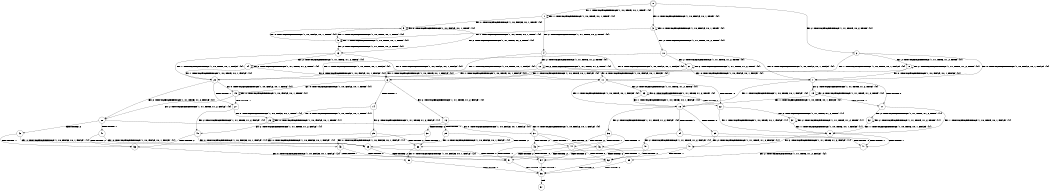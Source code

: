 digraph BCG {
size = "7, 10.5";
center = TRUE;
node [shape = circle];
0 [peripheries = 2];
0 -> 1 [label = "EX !1 !ATOMIC_EXCH_BRANCH (1, +0, TRUE, +0, 1, TRUE) !{0}"];
0 -> 2 [label = "EX !2 !ATOMIC_EXCH_BRANCH (1, +1, TRUE, +0, 2, TRUE) !{0}"];
0 -> 3 [label = "EX !0 !ATOMIC_EXCH_BRANCH (1, +0, FALSE, +0, 1, TRUE) !{0}"];
1 -> 4 [label = "EX !2 !ATOMIC_EXCH_BRANCH (1, +1, TRUE, +0, 2, TRUE) !{0}"];
1 -> 5 [label = "EX !0 !ATOMIC_EXCH_BRANCH (1, +0, FALSE, +0, 1, TRUE) !{0}"];
1 -> 1 [label = "EX !1 !ATOMIC_EXCH_BRANCH (1, +0, TRUE, +0, 1, TRUE) !{0}"];
2 -> 6 [label = "EX !1 !ATOMIC_EXCH_BRANCH (1, +0, TRUE, +0, 1, FALSE) !{0}"];
2 -> 7 [label = "EX !0 !ATOMIC_EXCH_BRANCH (1, +0, FALSE, +0, 1, FALSE) !{0}"];
2 -> 8 [label = "EX !2 !ATOMIC_EXCH_BRANCH (1, +1, TRUE, +1, 2, TRUE) !{0}"];
3 -> 9 [label = "EX !1 !ATOMIC_EXCH_BRANCH (1, +0, TRUE, +0, 1, TRUE) !{0}"];
3 -> 10 [label = "EX !2 !ATOMIC_EXCH_BRANCH (1, +1, TRUE, +0, 2, TRUE) !{0}"];
3 -> 3 [label = "EX !0 !ATOMIC_EXCH_BRANCH (1, +0, FALSE, +0, 1, TRUE) !{0}"];
4 -> 11 [label = "EX !0 !ATOMIC_EXCH_BRANCH (1, +0, FALSE, +0, 1, FALSE) !{0}"];
4 -> 12 [label = "EX !2 !ATOMIC_EXCH_BRANCH (1, +1, TRUE, +1, 2, TRUE) !{0}"];
4 -> 6 [label = "EX !1 !ATOMIC_EXCH_BRANCH (1, +0, TRUE, +0, 1, FALSE) !{0}"];
5 -> 13 [label = "EX !2 !ATOMIC_EXCH_BRANCH (1, +1, TRUE, +0, 2, TRUE) !{0}"];
5 -> 9 [label = "EX !1 !ATOMIC_EXCH_BRANCH (1, +0, TRUE, +0, 1, TRUE) !{0}"];
5 -> 5 [label = "EX !0 !ATOMIC_EXCH_BRANCH (1, +0, FALSE, +0, 1, TRUE) !{0}"];
6 -> 14 [label = "TERMINATE !1"];
6 -> 15 [label = "EX !0 !ATOMIC_EXCH_BRANCH (1, +0, FALSE, +0, 1, TRUE) !{0}"];
6 -> 16 [label = "EX !2 !ATOMIC_EXCH_BRANCH (1, +1, TRUE, +1, 2, FALSE) !{0}"];
7 -> 17 [label = "TERMINATE !0"];
7 -> 18 [label = "EX !1 !ATOMIC_EXCH_BRANCH (1, +0, TRUE, +0, 1, FALSE) !{0}"];
7 -> 19 [label = "EX !2 !ATOMIC_EXCH_BRANCH (1, +1, TRUE, +1, 2, TRUE) !{0}"];
8 -> 6 [label = "EX !1 !ATOMIC_EXCH_BRANCH (1, +0, TRUE, +0, 1, FALSE) !{0}"];
8 -> 7 [label = "EX !0 !ATOMIC_EXCH_BRANCH (1, +0, FALSE, +0, 1, FALSE) !{0}"];
8 -> 8 [label = "EX !2 !ATOMIC_EXCH_BRANCH (1, +1, TRUE, +1, 2, TRUE) !{0}"];
9 -> 13 [label = "EX !2 !ATOMIC_EXCH_BRANCH (1, +1, TRUE, +0, 2, TRUE) !{0}"];
9 -> 9 [label = "EX !1 !ATOMIC_EXCH_BRANCH (1, +0, TRUE, +0, 1, TRUE) !{0}"];
9 -> 5 [label = "EX !0 !ATOMIC_EXCH_BRANCH (1, +0, FALSE, +0, 1, TRUE) !{0}"];
10 -> 20 [label = "EX !1 !ATOMIC_EXCH_BRANCH (1, +0, TRUE, +0, 1, FALSE) !{0}"];
10 -> 21 [label = "EX !2 !ATOMIC_EXCH_BRANCH (1, +1, TRUE, +1, 2, TRUE) !{0}"];
10 -> 7 [label = "EX !0 !ATOMIC_EXCH_BRANCH (1, +0, FALSE, +0, 1, FALSE) !{0}"];
11 -> 22 [label = "TERMINATE !0"];
11 -> 23 [label = "EX !2 !ATOMIC_EXCH_BRANCH (1, +1, TRUE, +1, 2, TRUE) !{0}"];
11 -> 18 [label = "EX !1 !ATOMIC_EXCH_BRANCH (1, +0, TRUE, +0, 1, FALSE) !{0}"];
12 -> 11 [label = "EX !0 !ATOMIC_EXCH_BRANCH (1, +0, FALSE, +0, 1, FALSE) !{0}"];
12 -> 12 [label = "EX !2 !ATOMIC_EXCH_BRANCH (1, +1, TRUE, +1, 2, TRUE) !{0}"];
12 -> 6 [label = "EX !1 !ATOMIC_EXCH_BRANCH (1, +0, TRUE, +0, 1, FALSE) !{0}"];
13 -> 24 [label = "EX !2 !ATOMIC_EXCH_BRANCH (1, +1, TRUE, +1, 2, TRUE) !{0}"];
13 -> 20 [label = "EX !1 !ATOMIC_EXCH_BRANCH (1, +0, TRUE, +0, 1, FALSE) !{0}"];
13 -> 11 [label = "EX !0 !ATOMIC_EXCH_BRANCH (1, +0, FALSE, +0, 1, FALSE) !{0}"];
14 -> 25 [label = "EX !2 !ATOMIC_EXCH_BRANCH (1, +1, TRUE, +1, 2, FALSE) !{1}"];
14 -> 26 [label = "EX !0 !ATOMIC_EXCH_BRANCH (1, +0, FALSE, +0, 1, TRUE) !{1}"];
15 -> 27 [label = "TERMINATE !1"];
15 -> 28 [label = "EX !2 !ATOMIC_EXCH_BRANCH (1, +1, TRUE, +1, 2, FALSE) !{0}"];
15 -> 15 [label = "EX !0 !ATOMIC_EXCH_BRANCH (1, +0, FALSE, +0, 1, TRUE) !{0}"];
16 -> 29 [label = "TERMINATE !1"];
16 -> 30 [label = "TERMINATE !2"];
16 -> 31 [label = "EX !0 !ATOMIC_EXCH_BRANCH (1, +0, FALSE, +0, 1, FALSE) !{0}"];
17 -> 32 [label = "EX !2 !ATOMIC_EXCH_BRANCH (1, +1, TRUE, +1, 2, TRUE) !{1}"];
17 -> 33 [label = "EX !1 !ATOMIC_EXCH_BRANCH (1, +0, TRUE, +0, 1, FALSE) !{1}"];
18 -> 34 [label = "TERMINATE !1"];
18 -> 35 [label = "TERMINATE !0"];
18 -> 36 [label = "EX !2 !ATOMIC_EXCH_BRANCH (1, +1, TRUE, +1, 2, FALSE) !{0}"];
19 -> 17 [label = "TERMINATE !0"];
19 -> 18 [label = "EX !1 !ATOMIC_EXCH_BRANCH (1, +0, TRUE, +0, 1, FALSE) !{0}"];
19 -> 19 [label = "EX !2 !ATOMIC_EXCH_BRANCH (1, +1, TRUE, +1, 2, TRUE) !{0}"];
20 -> 27 [label = "TERMINATE !1"];
20 -> 28 [label = "EX !2 !ATOMIC_EXCH_BRANCH (1, +1, TRUE, +1, 2, FALSE) !{0}"];
20 -> 15 [label = "EX !0 !ATOMIC_EXCH_BRANCH (1, +0, FALSE, +0, 1, TRUE) !{0}"];
21 -> 20 [label = "EX !1 !ATOMIC_EXCH_BRANCH (1, +0, TRUE, +0, 1, FALSE) !{0}"];
21 -> 21 [label = "EX !2 !ATOMIC_EXCH_BRANCH (1, +1, TRUE, +1, 2, TRUE) !{0}"];
21 -> 7 [label = "EX !0 !ATOMIC_EXCH_BRANCH (1, +0, FALSE, +0, 1, FALSE) !{0}"];
22 -> 37 [label = "EX !2 !ATOMIC_EXCH_BRANCH (1, +1, TRUE, +1, 2, TRUE) !{1}"];
22 -> 33 [label = "EX !1 !ATOMIC_EXCH_BRANCH (1, +0, TRUE, +0, 1, FALSE) !{1}"];
23 -> 22 [label = "TERMINATE !0"];
23 -> 23 [label = "EX !2 !ATOMIC_EXCH_BRANCH (1, +1, TRUE, +1, 2, TRUE) !{0}"];
23 -> 18 [label = "EX !1 !ATOMIC_EXCH_BRANCH (1, +0, TRUE, +0, 1, FALSE) !{0}"];
24 -> 24 [label = "EX !2 !ATOMIC_EXCH_BRANCH (1, +1, TRUE, +1, 2, TRUE) !{0}"];
24 -> 20 [label = "EX !1 !ATOMIC_EXCH_BRANCH (1, +0, TRUE, +0, 1, FALSE) !{0}"];
24 -> 11 [label = "EX !0 !ATOMIC_EXCH_BRANCH (1, +0, FALSE, +0, 1, FALSE) !{0}"];
25 -> 38 [label = "TERMINATE !2"];
25 -> 39 [label = "EX !0 !ATOMIC_EXCH_BRANCH (1, +0, FALSE, +0, 1, FALSE) !{1}"];
26 -> 40 [label = "EX !2 !ATOMIC_EXCH_BRANCH (1, +1, TRUE, +1, 2, FALSE) !{1}"];
26 -> 26 [label = "EX !0 !ATOMIC_EXCH_BRANCH (1, +0, FALSE, +0, 1, TRUE) !{1}"];
27 -> 40 [label = "EX !2 !ATOMIC_EXCH_BRANCH (1, +1, TRUE, +1, 2, FALSE) !{1}"];
27 -> 26 [label = "EX !0 !ATOMIC_EXCH_BRANCH (1, +0, FALSE, +0, 1, TRUE) !{1}"];
28 -> 41 [label = "TERMINATE !1"];
28 -> 42 [label = "TERMINATE !2"];
28 -> 31 [label = "EX !0 !ATOMIC_EXCH_BRANCH (1, +0, FALSE, +0, 1, FALSE) !{0}"];
29 -> 38 [label = "TERMINATE !2"];
29 -> 39 [label = "EX !0 !ATOMIC_EXCH_BRANCH (1, +0, FALSE, +0, 1, FALSE) !{1}"];
30 -> 38 [label = "TERMINATE !1"];
30 -> 43 [label = "EX !0 !ATOMIC_EXCH_BRANCH (1, +0, FALSE, +0, 1, FALSE) !{1}"];
31 -> 44 [label = "TERMINATE !1"];
31 -> 45 [label = "TERMINATE !2"];
31 -> 46 [label = "TERMINATE !0"];
32 -> 33 [label = "EX !1 !ATOMIC_EXCH_BRANCH (1, +0, TRUE, +0, 1, FALSE) !{1}"];
32 -> 32 [label = "EX !2 !ATOMIC_EXCH_BRANCH (1, +1, TRUE, +1, 2, TRUE) !{1}"];
33 -> 47 [label = "TERMINATE !1"];
33 -> 48 [label = "EX !2 !ATOMIC_EXCH_BRANCH (1, +1, TRUE, +1, 2, FALSE) !{1}"];
34 -> 49 [label = "EX !2 !ATOMIC_EXCH_BRANCH (1, +1, TRUE, +1, 2, FALSE) !{1}"];
34 -> 47 [label = "TERMINATE !0"];
35 -> 48 [label = "EX !2 !ATOMIC_EXCH_BRANCH (1, +1, TRUE, +1, 2, FALSE) !{1}"];
35 -> 47 [label = "TERMINATE !1"];
36 -> 44 [label = "TERMINATE !1"];
36 -> 45 [label = "TERMINATE !2"];
36 -> 46 [label = "TERMINATE !0"];
37 -> 37 [label = "EX !2 !ATOMIC_EXCH_BRANCH (1, +1, TRUE, +1, 2, TRUE) !{1}"];
37 -> 33 [label = "EX !1 !ATOMIC_EXCH_BRANCH (1, +0, TRUE, +0, 1, FALSE) !{1}"];
38 -> 50 [label = "EX !0 !ATOMIC_EXCH_BRANCH (1, +0, FALSE, +0, 1, FALSE) !{2}"];
39 -> 51 [label = "TERMINATE !2"];
39 -> 52 [label = "TERMINATE !0"];
40 -> 53 [label = "TERMINATE !2"];
40 -> 39 [label = "EX !0 !ATOMIC_EXCH_BRANCH (1, +0, FALSE, +0, 1, FALSE) !{1}"];
41 -> 39 [label = "EX !0 !ATOMIC_EXCH_BRANCH (1, +0, FALSE, +0, 1, FALSE) !{1}"];
41 -> 53 [label = "TERMINATE !2"];
42 -> 43 [label = "EX !0 !ATOMIC_EXCH_BRANCH (1, +0, FALSE, +0, 1, FALSE) !{1}"];
42 -> 53 [label = "TERMINATE !1"];
43 -> 51 [label = "TERMINATE !1"];
43 -> 54 [label = "TERMINATE !0"];
44 -> 51 [label = "TERMINATE !2"];
44 -> 52 [label = "TERMINATE !0"];
45 -> 51 [label = "TERMINATE !1"];
45 -> 54 [label = "TERMINATE !0"];
46 -> 52 [label = "TERMINATE !1"];
46 -> 54 [label = "TERMINATE !2"];
47 -> 55 [label = "EX !2 !ATOMIC_EXCH_BRANCH (1, +1, TRUE, +1, 2, FALSE) !{2}"];
48 -> 52 [label = "TERMINATE !1"];
48 -> 54 [label = "TERMINATE !2"];
49 -> 51 [label = "TERMINATE !2"];
49 -> 52 [label = "TERMINATE !0"];
50 -> 56 [label = "TERMINATE !0"];
51 -> 56 [label = "TERMINATE !0"];
52 -> 56 [label = "TERMINATE !2"];
53 -> 50 [label = "EX !0 !ATOMIC_EXCH_BRANCH (1, +0, FALSE, +0, 1, FALSE) !{2}"];
54 -> 56 [label = "TERMINATE !1"];
55 -> 56 [label = "TERMINATE !2"];
56 -> 57 [label = "exit"];
}
